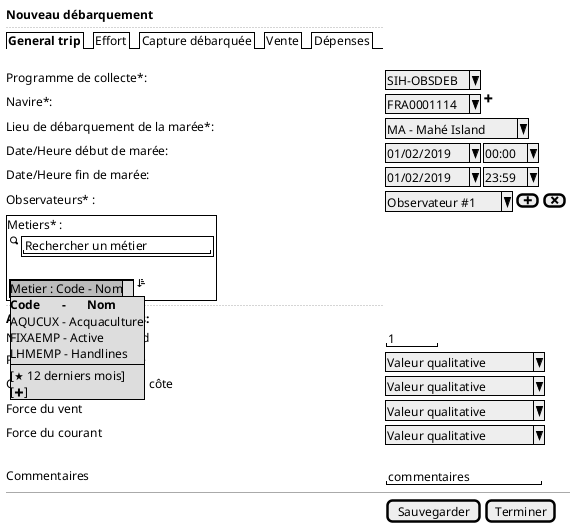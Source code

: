 @startsalt
{
  <b>Nouveau débarquement
  ..
  {/ <b>General trip | Effort | Capture débarquée | Vente | Dépenses }
  .
  Programme de collecte*:    | { ^SIH-OBSDEB^ }
  Navire*:                   | { ^FRA0001114^ | <&plus> }
  Lieu de débarquement de la marée*:     | { ^MA - Mahé Island^ }
  Date/Heure début de marée:  | { ^01/02/2019^ | ^00:00^ }
  Date/Heure fin de marée:  | { ^01/02/2019^ | ^23:59^ }
  Observateurs* :            | { ^Observateur #1^ | [<&plus>] | [<&x>]}
  {+
      Metiers* :
      {
        {<&magnifying-glass> {+  "  Rechercher un métier "    } }
        .
        {
          {+
          {*  Metier : Code - Nom
          Metier : Code - Nom  | <b>Code       -       Nom  | AQUCUX - Acquaculture  | FIXAEMP - Active | LHMEMP - Handlines |  -  | [<&star> 12 derniers mois] | [<&plus>]
          }
          } | <&sort-ascending>
        }
      }
  }
  ..
  <b>Autres caractéristiques:
  Nombre d'homme à bord           | { "   1  " }
  Principale zone de pêche        | { ^Valeur qualitative^ }
  Gradient de distance à la côte  | { ^Valeur qualitative^ }
  Force du vent                   | { ^Valeur qualitative^ }
  Force du courant                | { ^Valeur qualitative^ }
  .
  Commentaires              | { "commentaires       "}

  -- | --

  .                          | {[Sauvegarder] | [Terminer]}
}
@endsalt

